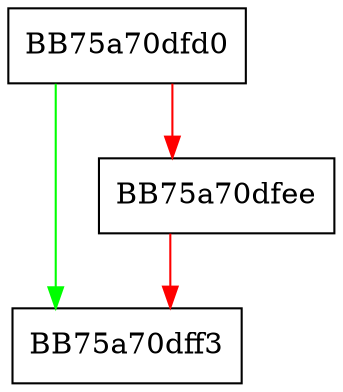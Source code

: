digraph GetPersistentPID {
  node [shape="box"];
  graph [splines=ortho];
  BB75a70dfd0 -> BB75a70dff3 [color="green"];
  BB75a70dfd0 -> BB75a70dfee [color="red"];
  BB75a70dfee -> BB75a70dff3 [color="red"];
}